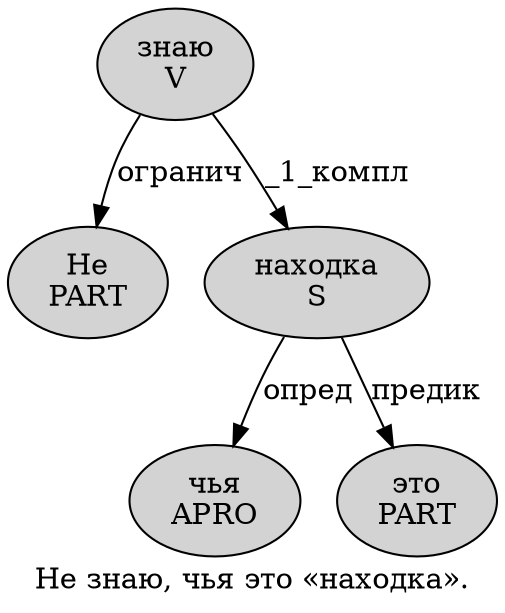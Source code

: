 digraph SENTENCE_3520 {
	graph [label="Не знаю, чья это «находка»."]
	node [style=filled]
		0 [label="Не
PART" color="" fillcolor=lightgray penwidth=1 shape=ellipse]
		1 [label="знаю
V" color="" fillcolor=lightgray penwidth=1 shape=ellipse]
		3 [label="чья
APRO" color="" fillcolor=lightgray penwidth=1 shape=ellipse]
		4 [label="это
PART" color="" fillcolor=lightgray penwidth=1 shape=ellipse]
		6 [label="находка
S" color="" fillcolor=lightgray penwidth=1 shape=ellipse]
			6 -> 3 [label="опред"]
			6 -> 4 [label="предик"]
			1 -> 0 [label="огранич"]
			1 -> 6 [label="_1_компл"]
}